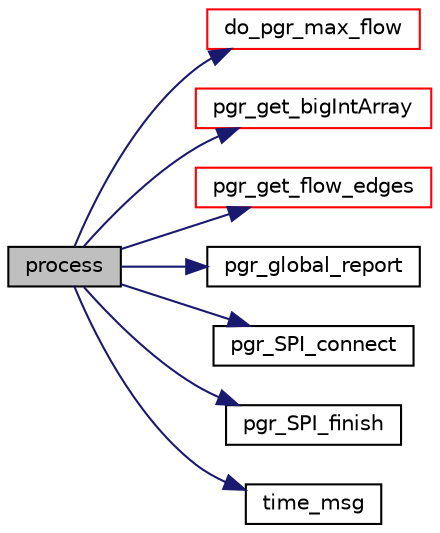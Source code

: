 digraph "process"
{
  edge [fontname="Helvetica",fontsize="10",labelfontname="Helvetica",labelfontsize="10"];
  node [fontname="Helvetica",fontsize="10",shape=record];
  rankdir="LR";
  Node40 [label="process",height=0.2,width=0.4,color="black", fillcolor="grey75", style="filled", fontcolor="black"];
  Node40 -> Node41 [color="midnightblue",fontsize="10",style="solid",fontname="Helvetica"];
  Node41 [label="do_pgr_max_flow",height=0.2,width=0.4,color="red", fillcolor="white", style="filled",URL="$max__flow__driver_8cpp.html#a4b2cced234be4ae1ee4df7aa2f5c5c2b"];
  Node40 -> Node55 [color="midnightblue",fontsize="10",style="solid",fontname="Helvetica"];
  Node55 [label="pgr_get_bigIntArray",height=0.2,width=0.4,color="red", fillcolor="white", style="filled",URL="$arrays__input_8c.html#a8b3b624e84ed449440408d11251384c1",tooltip=" Function returns the values of input array by checking its overflow conditions but array can&#39;t empty..."];
  Node40 -> Node58 [color="midnightblue",fontsize="10",style="solid",fontname="Helvetica"];
  Node58 [label="pgr_get_flow_edges",height=0.2,width=0.4,color="red", fillcolor="white", style="filled",URL="$edges__input_8c.html#ac7adfa64fe69426a12eba52bcec214ca",tooltip="read edges for flow "];
  Node40 -> Node73 [color="midnightblue",fontsize="10",style="solid",fontname="Helvetica"];
  Node73 [label="pgr_global_report",height=0.2,width=0.4,color="black", fillcolor="white", style="filled",URL="$e__report_8c.html#aa7833fe4baf65aa901e1129575e7deb2",tooltip="notice & error "];
  Node40 -> Node74 [color="midnightblue",fontsize="10",style="solid",fontname="Helvetica"];
  Node74 [label="pgr_SPI_connect",height=0.2,width=0.4,color="black", fillcolor="white", style="filled",URL="$postgres__connection_8c.html#aef5deb780b1cf78c56b1794ab826ac64"];
  Node40 -> Node75 [color="midnightblue",fontsize="10",style="solid",fontname="Helvetica"];
  Node75 [label="pgr_SPI_finish",height=0.2,width=0.4,color="black", fillcolor="white", style="filled",URL="$postgres__connection_8c.html#ae36e7862564b5e72c25c9e26ae8e355f"];
  Node40 -> Node57 [color="midnightblue",fontsize="10",style="solid",fontname="Helvetica"];
  Node57 [label="time_msg",height=0.2,width=0.4,color="black", fillcolor="white", style="filled",URL="$time__msg_8c.html#a989d9723eb6d9be4cbf1214136286dbe"];
}
